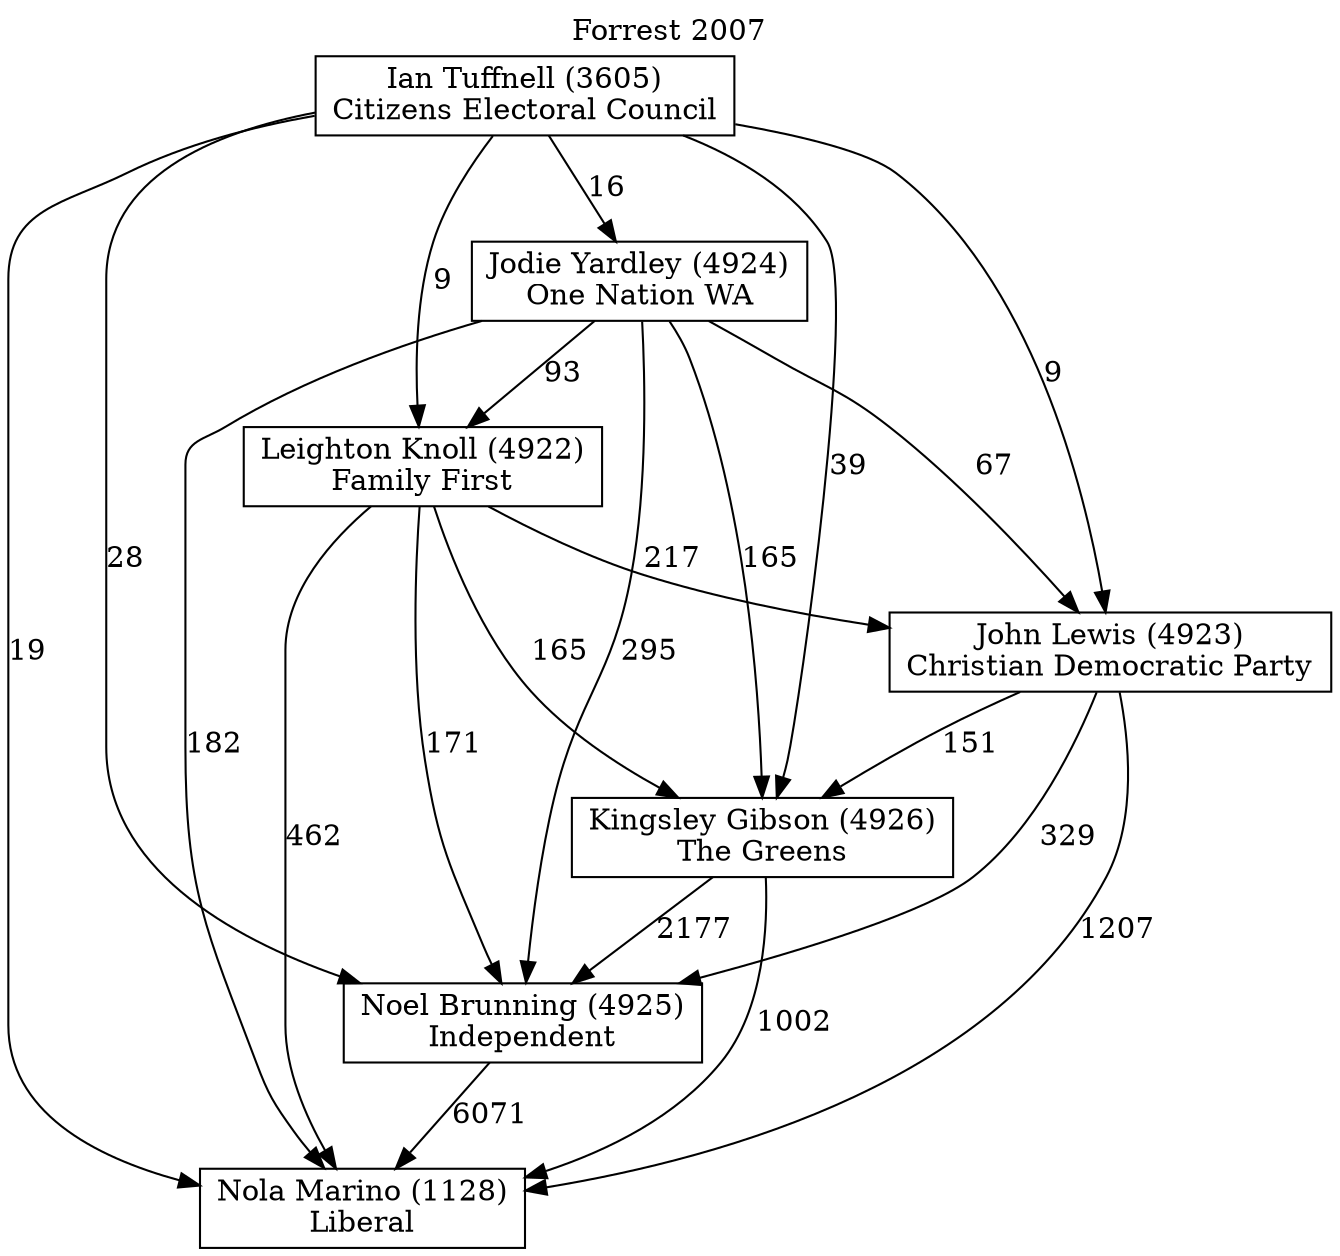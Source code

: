 // House preference flow
digraph "Nola Marino (1128)_Forrest_2007" {
	graph [label="Forrest 2007" labelloc=t mclimit=10]
	node [shape=box]
	"Nola Marino (1128)" [label="Nola Marino (1128)
Liberal"]
	"Noel Brunning (4925)" [label="Noel Brunning (4925)
Independent"]
	"Kingsley Gibson (4926)" [label="Kingsley Gibson (4926)
The Greens"]
	"John Lewis (4923)" [label="John Lewis (4923)
Christian Democratic Party"]
	"Leighton Knoll (4922)" [label="Leighton Knoll (4922)
Family First"]
	"Jodie Yardley (4924)" [label="Jodie Yardley (4924)
One Nation WA"]
	"Ian Tuffnell (3605)" [label="Ian Tuffnell (3605)
Citizens Electoral Council"]
	"Noel Brunning (4925)" -> "Nola Marino (1128)" [label=6071]
	"Kingsley Gibson (4926)" -> "Noel Brunning (4925)" [label=2177]
	"John Lewis (4923)" -> "Kingsley Gibson (4926)" [label=151]
	"Leighton Knoll (4922)" -> "John Lewis (4923)" [label=217]
	"Jodie Yardley (4924)" -> "Leighton Knoll (4922)" [label=93]
	"Ian Tuffnell (3605)" -> "Jodie Yardley (4924)" [label=16]
	"Kingsley Gibson (4926)" -> "Nola Marino (1128)" [label=1002]
	"John Lewis (4923)" -> "Nola Marino (1128)" [label=1207]
	"Leighton Knoll (4922)" -> "Nola Marino (1128)" [label=462]
	"Jodie Yardley (4924)" -> "Nola Marino (1128)" [label=182]
	"Ian Tuffnell (3605)" -> "Nola Marino (1128)" [label=19]
	"Ian Tuffnell (3605)" -> "Leighton Knoll (4922)" [label=9]
	"Jodie Yardley (4924)" -> "John Lewis (4923)" [label=67]
	"Ian Tuffnell (3605)" -> "John Lewis (4923)" [label=9]
	"Leighton Knoll (4922)" -> "Kingsley Gibson (4926)" [label=165]
	"Jodie Yardley (4924)" -> "Kingsley Gibson (4926)" [label=165]
	"Ian Tuffnell (3605)" -> "Kingsley Gibson (4926)" [label=39]
	"John Lewis (4923)" -> "Noel Brunning (4925)" [label=329]
	"Leighton Knoll (4922)" -> "Noel Brunning (4925)" [label=171]
	"Jodie Yardley (4924)" -> "Noel Brunning (4925)" [label=295]
	"Ian Tuffnell (3605)" -> "Noel Brunning (4925)" [label=28]
}
